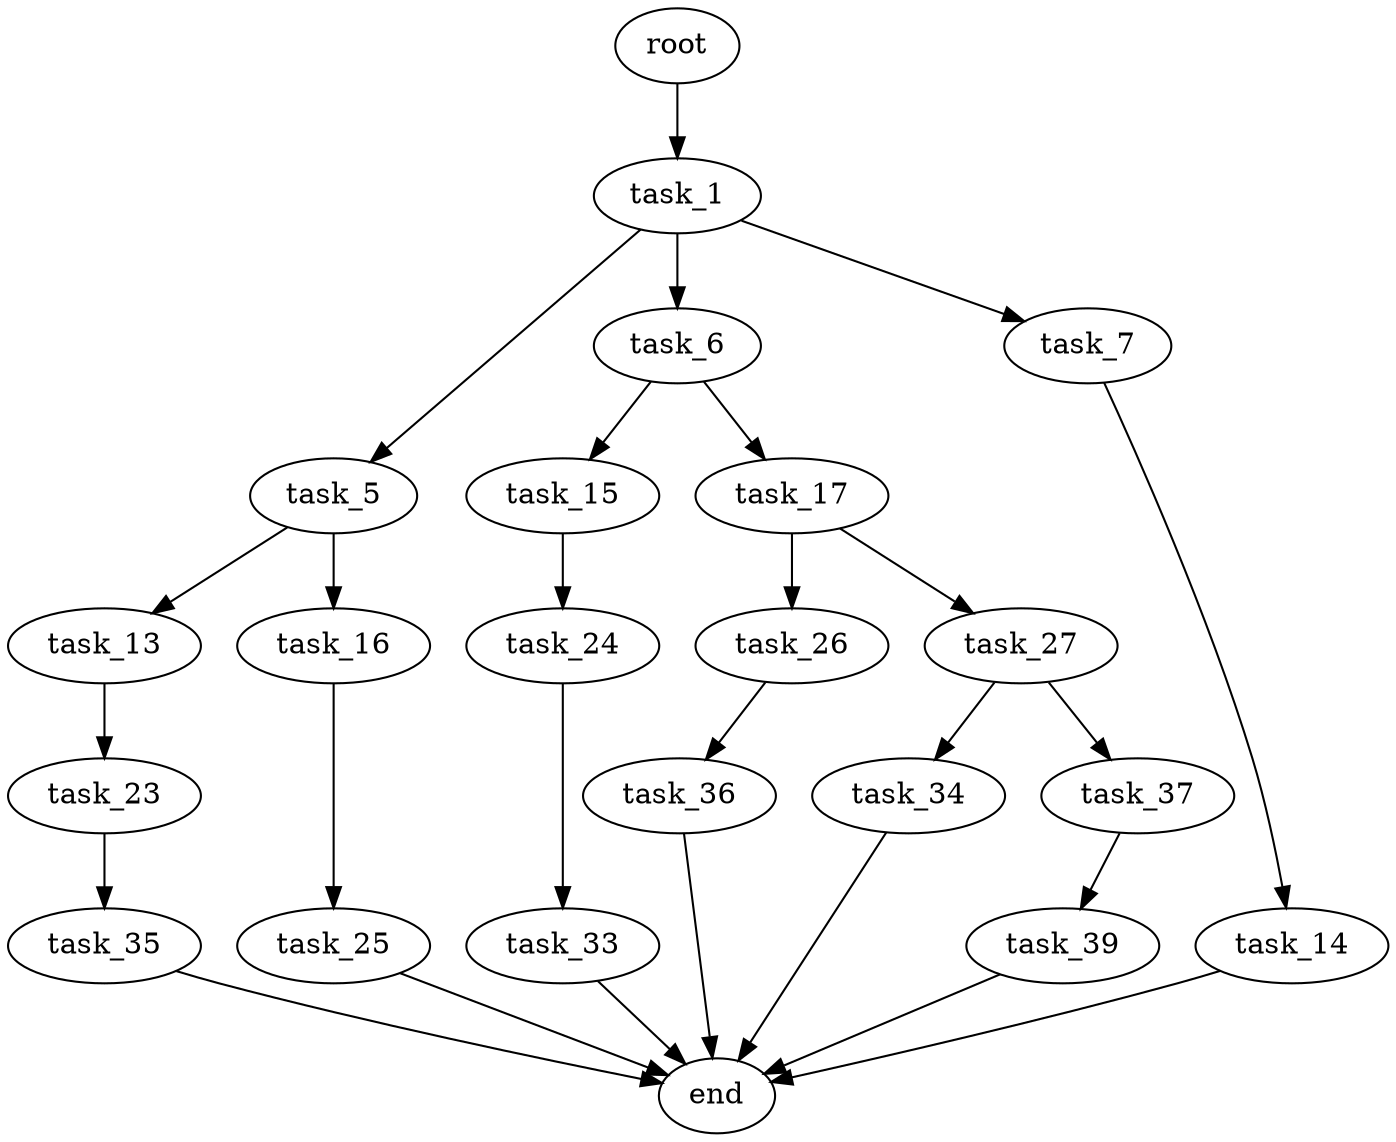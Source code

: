 digraph G {
  root [size="0.000000"];
  task_1 [size="28991029248.000000"];
  task_5 [size="134217728000.000000"];
  task_6 [size="782757789696.000000"];
  task_7 [size="1073741824000.000000"];
  task_13 [size="335643148690.000000"];
  task_16 [size="18871383382.000000"];
  task_15 [size="306341963668.000000"];
  task_17 [size="68719476736.000000"];
  task_14 [size="782757789696.000000"];
  task_23 [size="885493899726.000000"];
  end [size="0.000000"];
  task_24 [size="1382527292119.000000"];
  task_25 [size="7934432632.000000"];
  task_26 [size="134217728000.000000"];
  task_27 [size="1073741824000.000000"];
  task_35 [size="368297924266.000000"];
  task_33 [size="6077321775.000000"];
  task_36 [size="1073741824000.000000"];
  task_34 [size="10716468645.000000"];
  task_37 [size="16114040956.000000"];
  task_39 [size="782757789696.000000"];

  root -> task_1 [size="1.000000"];
  task_1 -> task_5 [size="75497472.000000"];
  task_1 -> task_6 [size="75497472.000000"];
  task_1 -> task_7 [size="75497472.000000"];
  task_5 -> task_13 [size="209715200.000000"];
  task_5 -> task_16 [size="209715200.000000"];
  task_6 -> task_15 [size="679477248.000000"];
  task_6 -> task_17 [size="679477248.000000"];
  task_7 -> task_14 [size="838860800.000000"];
  task_13 -> task_23 [size="838860800.000000"];
  task_16 -> task_25 [size="33554432.000000"];
  task_15 -> task_24 [size="536870912.000000"];
  task_17 -> task_26 [size="134217728.000000"];
  task_17 -> task_27 [size="134217728.000000"];
  task_14 -> end [size="1.000000"];
  task_23 -> task_35 [size="679477248.000000"];
  task_24 -> task_33 [size="838860800.000000"];
  task_25 -> end [size="1.000000"];
  task_26 -> task_36 [size="209715200.000000"];
  task_27 -> task_34 [size="838860800.000000"];
  task_27 -> task_37 [size="838860800.000000"];
  task_35 -> end [size="1.000000"];
  task_33 -> end [size="1.000000"];
  task_36 -> end [size="1.000000"];
  task_34 -> end [size="1.000000"];
  task_37 -> task_39 [size="838860800.000000"];
  task_39 -> end [size="1.000000"];
}
